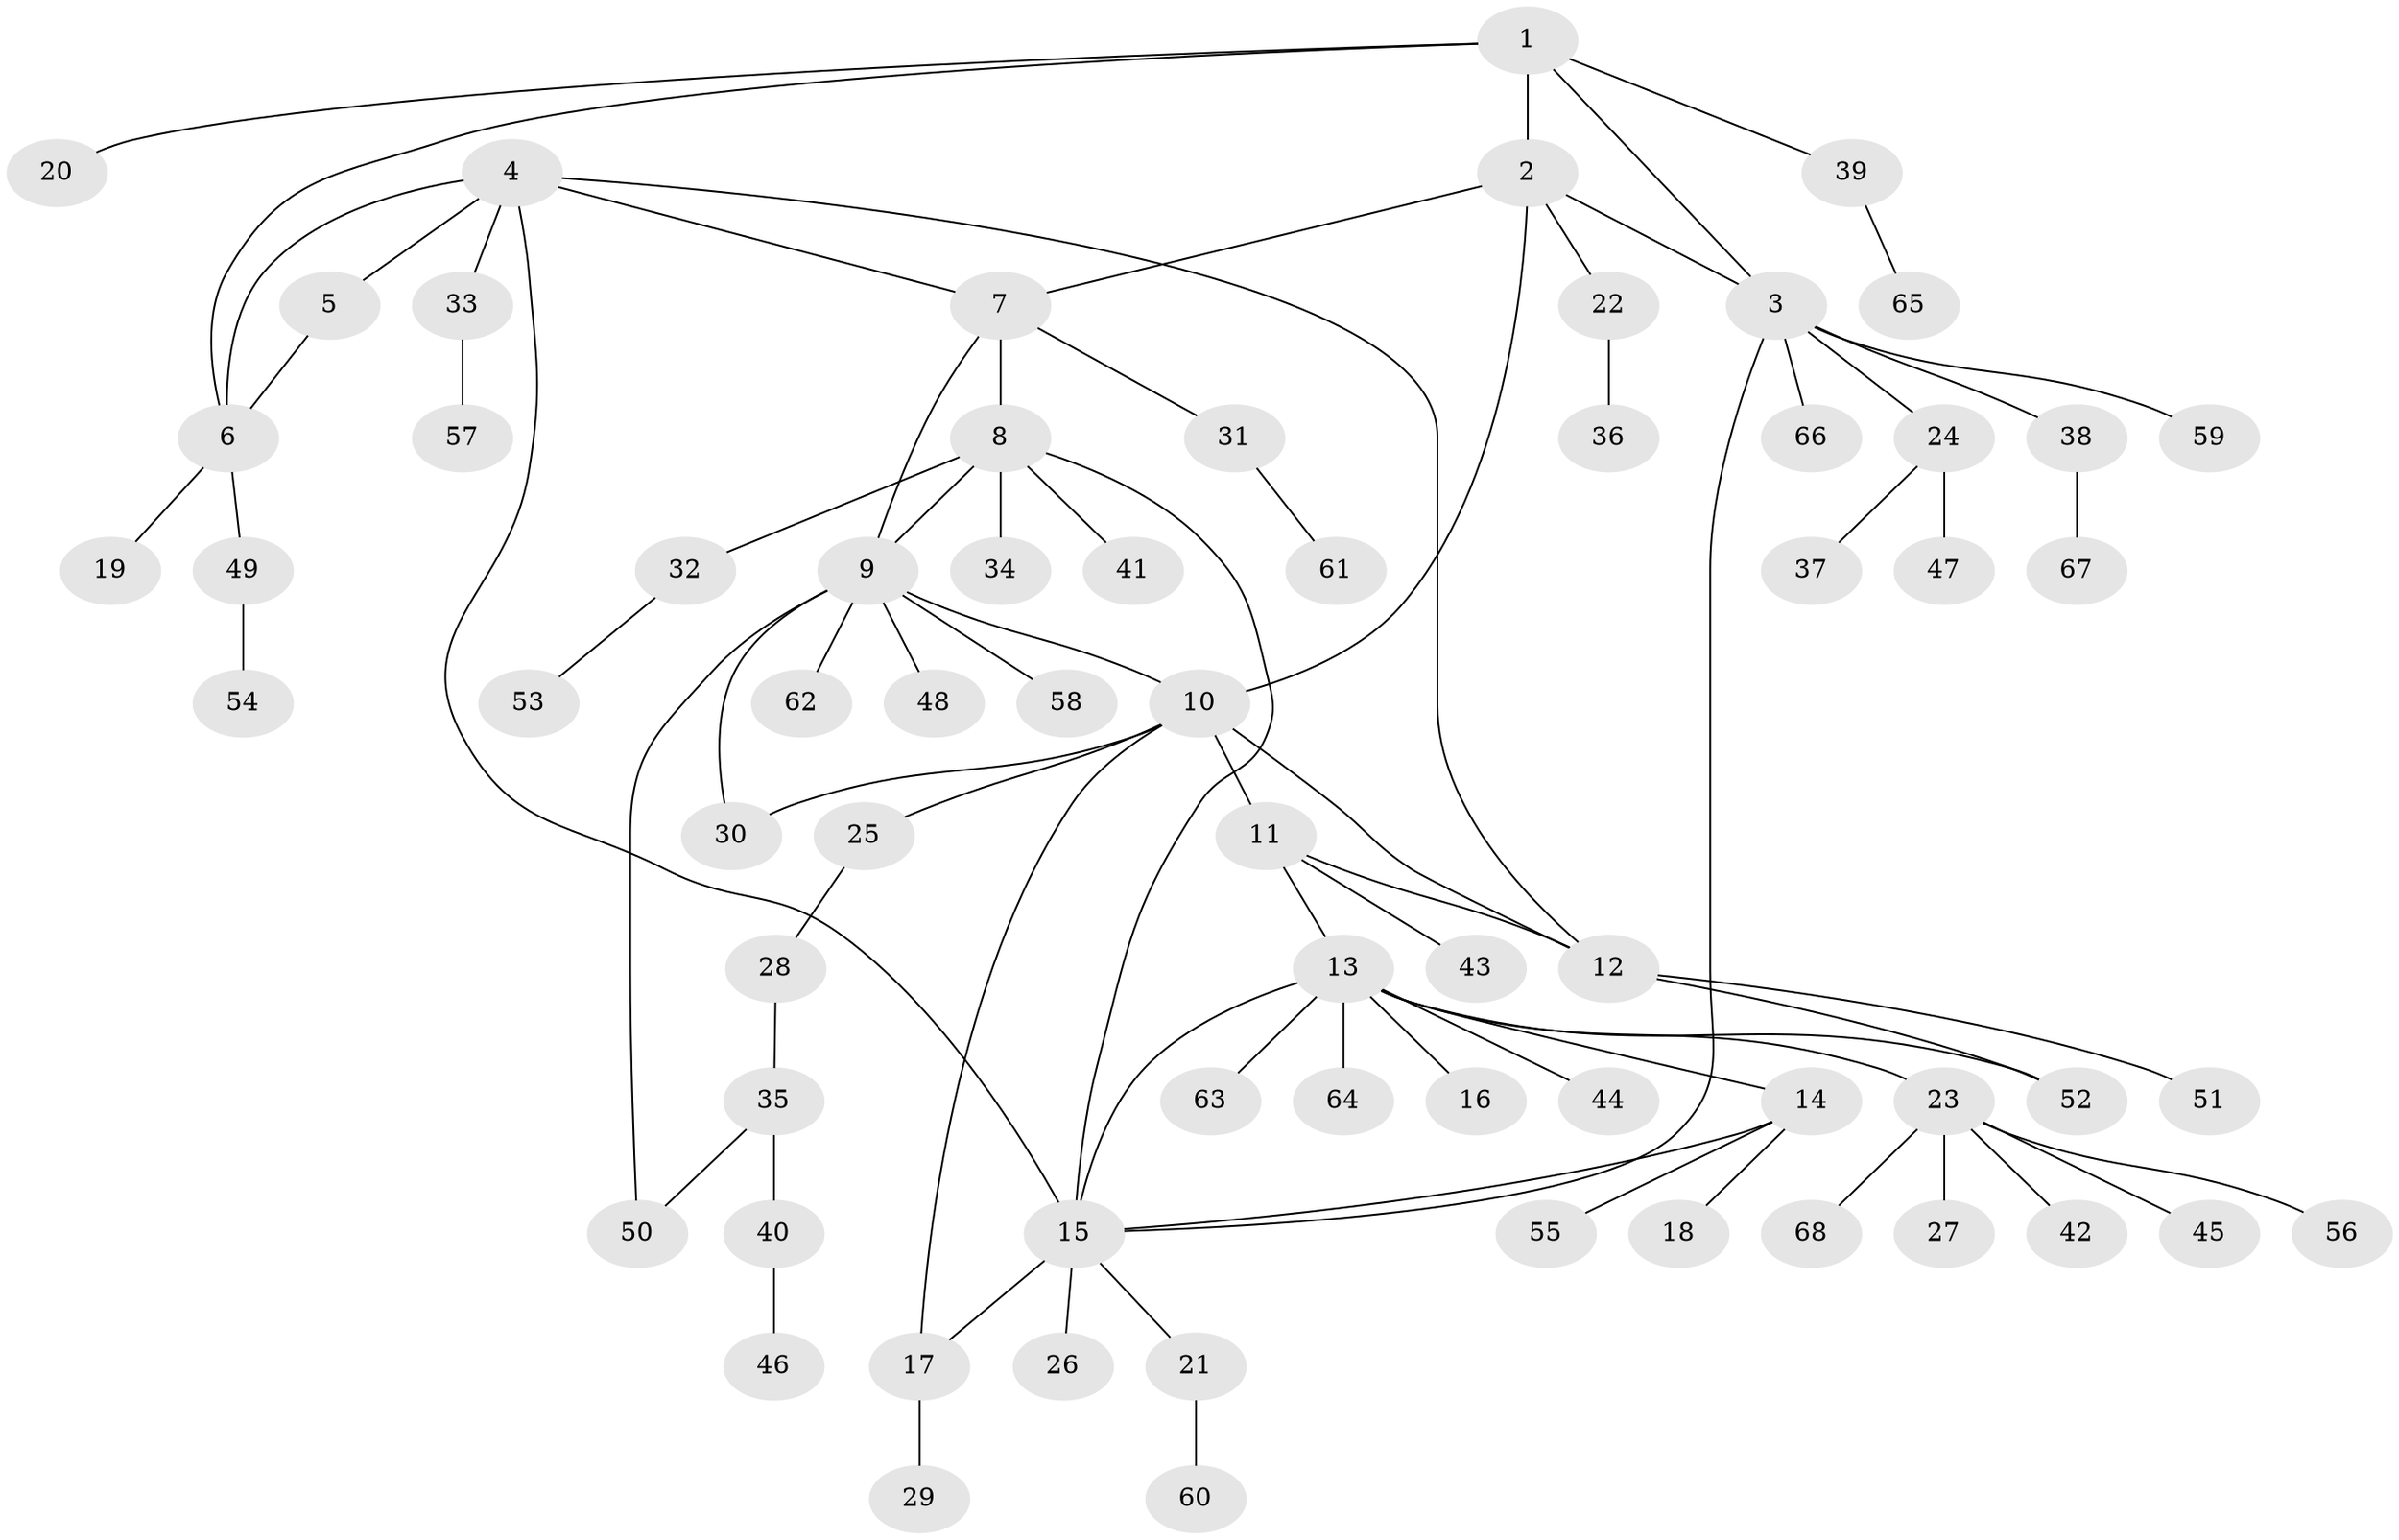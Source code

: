 // coarse degree distribution, {5: 0.14705882352941177, 8: 0.029411764705882353, 3: 0.058823529411764705, 4: 0.08823529411764706, 7: 0.058823529411764705, 2: 0.11764705882352941, 1: 0.5}
// Generated by graph-tools (version 1.1) at 2025/37/03/04/25 23:37:37]
// undirected, 68 vertices, 82 edges
graph export_dot {
  node [color=gray90,style=filled];
  1;
  2;
  3;
  4;
  5;
  6;
  7;
  8;
  9;
  10;
  11;
  12;
  13;
  14;
  15;
  16;
  17;
  18;
  19;
  20;
  21;
  22;
  23;
  24;
  25;
  26;
  27;
  28;
  29;
  30;
  31;
  32;
  33;
  34;
  35;
  36;
  37;
  38;
  39;
  40;
  41;
  42;
  43;
  44;
  45;
  46;
  47;
  48;
  49;
  50;
  51;
  52;
  53;
  54;
  55;
  56;
  57;
  58;
  59;
  60;
  61;
  62;
  63;
  64;
  65;
  66;
  67;
  68;
  1 -- 2;
  1 -- 3;
  1 -- 6;
  1 -- 20;
  1 -- 39;
  2 -- 3;
  2 -- 7;
  2 -- 10;
  2 -- 22;
  3 -- 15;
  3 -- 24;
  3 -- 38;
  3 -- 59;
  3 -- 66;
  4 -- 5;
  4 -- 6;
  4 -- 7;
  4 -- 12;
  4 -- 15;
  4 -- 33;
  5 -- 6;
  6 -- 19;
  6 -- 49;
  7 -- 8;
  7 -- 9;
  7 -- 31;
  8 -- 9;
  8 -- 15;
  8 -- 32;
  8 -- 34;
  8 -- 41;
  9 -- 10;
  9 -- 30;
  9 -- 48;
  9 -- 50;
  9 -- 58;
  9 -- 62;
  10 -- 11;
  10 -- 12;
  10 -- 17;
  10 -- 25;
  10 -- 30;
  11 -- 12;
  11 -- 13;
  11 -- 43;
  12 -- 51;
  12 -- 52;
  13 -- 14;
  13 -- 15;
  13 -- 16;
  13 -- 23;
  13 -- 44;
  13 -- 52;
  13 -- 63;
  13 -- 64;
  14 -- 15;
  14 -- 18;
  14 -- 55;
  15 -- 17;
  15 -- 21;
  15 -- 26;
  17 -- 29;
  21 -- 60;
  22 -- 36;
  23 -- 27;
  23 -- 42;
  23 -- 45;
  23 -- 56;
  23 -- 68;
  24 -- 37;
  24 -- 47;
  25 -- 28;
  28 -- 35;
  31 -- 61;
  32 -- 53;
  33 -- 57;
  35 -- 40;
  35 -- 50;
  38 -- 67;
  39 -- 65;
  40 -- 46;
  49 -- 54;
}

